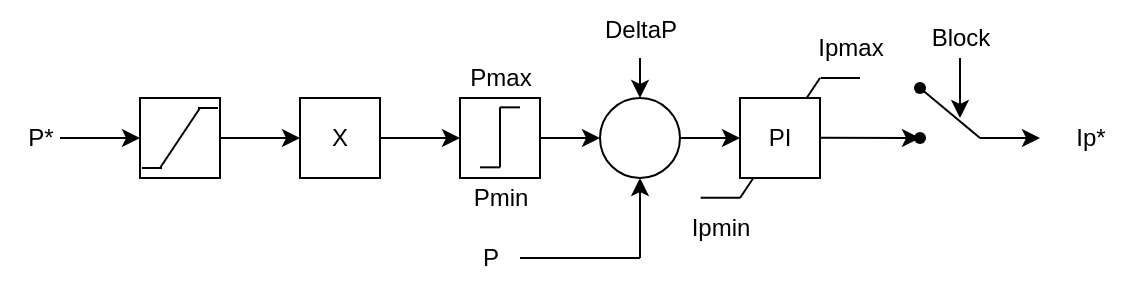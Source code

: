 <mxfile version="21.4.0" type="github">
  <diagram name="Page-1" id="1GrMfoRmzw9oueDwr1QM">
    <mxGraphModel dx="460" dy="263" grid="1" gridSize="10" guides="1" tooltips="1" connect="1" arrows="1" fold="1" page="1" pageScale="1" pageWidth="827" pageHeight="1169" math="0" shadow="0">
      <root>
        <mxCell id="0" />
        <mxCell id="1" parent="0" />
        <mxCell id="w1Y-Avty2o6jiPsMjraB-3" value="" style="verticalLabelPosition=bottom;verticalAlign=top;html=1;shape=mxgraph.basic.rect;fillColor2=none;strokeWidth=1;size=20;indent=25;" vertex="1" parent="1">
          <mxGeometry x="310" y="300" width="40" height="40" as="geometry" />
        </mxCell>
        <mxCell id="w1Y-Avty2o6jiPsMjraB-5" value="" style="endArrow=none;html=1;rounded=0;endSize=4;startSize=5;jumpSize=6;sourcePerimeterSpacing=0;entryX=0.25;entryY=1;entryDx=0;entryDy=0;entryPerimeter=0;" edge="1" parent="1">
          <mxGeometry width="50" height="50" relative="1" as="geometry">
            <mxPoint x="340" y="305" as="sourcePoint" />
            <mxPoint x="320" y="335" as="targetPoint" />
          </mxGeometry>
        </mxCell>
        <mxCell id="w1Y-Avty2o6jiPsMjraB-6" value="" style="endArrow=none;html=1;rounded=0;" edge="1" parent="1">
          <mxGeometry width="50" height="50" relative="1" as="geometry">
            <mxPoint x="339" y="305" as="sourcePoint" />
            <mxPoint x="349" y="305" as="targetPoint" />
          </mxGeometry>
        </mxCell>
        <mxCell id="w1Y-Avty2o6jiPsMjraB-8" value="" style="endArrow=none;html=1;rounded=0;" edge="1" parent="1">
          <mxGeometry width="50" height="50" relative="1" as="geometry">
            <mxPoint x="311" y="335" as="sourcePoint" />
            <mxPoint x="321" y="335" as="targetPoint" />
          </mxGeometry>
        </mxCell>
        <mxCell id="w1Y-Avty2o6jiPsMjraB-17" value="" style="endArrow=classic;html=1;rounded=0;" edge="1" parent="1">
          <mxGeometry width="50" height="50" relative="1" as="geometry">
            <mxPoint x="270" y="320" as="sourcePoint" />
            <mxPoint x="310" y="320" as="targetPoint" />
          </mxGeometry>
        </mxCell>
        <mxCell id="w1Y-Avty2o6jiPsMjraB-19" value="P*" style="text;html=1;align=center;verticalAlign=middle;resizable=0;points=[];autosize=1;strokeColor=none;fillColor=none;" vertex="1" parent="1">
          <mxGeometry x="240" y="305" width="40" height="30" as="geometry" />
        </mxCell>
        <mxCell id="w1Y-Avty2o6jiPsMjraB-20" value="X" style="whiteSpace=wrap;html=1;aspect=fixed;" vertex="1" parent="1">
          <mxGeometry x="390" y="300" width="40" height="40" as="geometry" />
        </mxCell>
        <mxCell id="w1Y-Avty2o6jiPsMjraB-21" value="" style="endArrow=classic;html=1;rounded=0;" edge="1" parent="1">
          <mxGeometry width="50" height="50" relative="1" as="geometry">
            <mxPoint x="350" y="320" as="sourcePoint" />
            <mxPoint x="390" y="320" as="targetPoint" />
          </mxGeometry>
        </mxCell>
        <mxCell id="w1Y-Avty2o6jiPsMjraB-22" value="" style="whiteSpace=wrap;html=1;aspect=fixed;" vertex="1" parent="1">
          <mxGeometry x="470" y="300" width="40" height="40" as="geometry" />
        </mxCell>
        <mxCell id="w1Y-Avty2o6jiPsMjraB-23" value="" style="endArrow=classic;html=1;rounded=0;entryX=0;entryY=0.5;entryDx=0;entryDy=0;exitX=1;exitY=0.5;exitDx=0;exitDy=0;" edge="1" parent="1" source="w1Y-Avty2o6jiPsMjraB-20" target="w1Y-Avty2o6jiPsMjraB-22">
          <mxGeometry width="50" height="50" relative="1" as="geometry">
            <mxPoint x="360" y="330" as="sourcePoint" />
            <mxPoint x="400" y="330" as="targetPoint" />
          </mxGeometry>
        </mxCell>
        <mxCell id="w1Y-Avty2o6jiPsMjraB-24" value="" style="endArrow=none;html=1;rounded=0;" edge="1" parent="1">
          <mxGeometry width="50" height="50" relative="1" as="geometry">
            <mxPoint x="500" y="304.67" as="sourcePoint" />
            <mxPoint x="490" y="304.67" as="targetPoint" />
          </mxGeometry>
        </mxCell>
        <mxCell id="w1Y-Avty2o6jiPsMjraB-25" value="" style="endArrow=none;html=1;rounded=0;" edge="1" parent="1">
          <mxGeometry width="50" height="50" relative="1" as="geometry">
            <mxPoint x="490" y="334.67" as="sourcePoint" />
            <mxPoint x="480" y="334.67" as="targetPoint" />
          </mxGeometry>
        </mxCell>
        <mxCell id="w1Y-Avty2o6jiPsMjraB-26" value="" style="endArrow=none;html=1;rounded=0;" edge="1" parent="1">
          <mxGeometry width="50" height="50" relative="1" as="geometry">
            <mxPoint x="490" y="304.67" as="sourcePoint" />
            <mxPoint x="490" y="334.67" as="targetPoint" />
          </mxGeometry>
        </mxCell>
        <mxCell id="w1Y-Avty2o6jiPsMjraB-27" value="Pmax" style="text;html=1;align=center;verticalAlign=middle;resizable=0;points=[];autosize=1;strokeColor=none;fillColor=none;" vertex="1" parent="1">
          <mxGeometry x="465" y="275" width="50" height="30" as="geometry" />
        </mxCell>
        <mxCell id="w1Y-Avty2o6jiPsMjraB-28" value="Pmin" style="text;html=1;align=center;verticalAlign=middle;resizable=0;points=[];autosize=1;strokeColor=none;fillColor=none;" vertex="1" parent="1">
          <mxGeometry x="465" y="335" width="50" height="30" as="geometry" />
        </mxCell>
        <mxCell id="w1Y-Avty2o6jiPsMjraB-29" value="" style="ellipse;whiteSpace=wrap;html=1;aspect=fixed;" vertex="1" parent="1">
          <mxGeometry x="540" y="300" width="40" height="40" as="geometry" />
        </mxCell>
        <mxCell id="w1Y-Avty2o6jiPsMjraB-30" value="" style="endArrow=classic;html=1;rounded=0;entryX=0;entryY=0.5;entryDx=0;entryDy=0;" edge="1" parent="1" target="w1Y-Avty2o6jiPsMjraB-29">
          <mxGeometry width="50" height="50" relative="1" as="geometry">
            <mxPoint x="510" y="320" as="sourcePoint" />
            <mxPoint x="480" y="330" as="targetPoint" />
          </mxGeometry>
        </mxCell>
        <mxCell id="w1Y-Avty2o6jiPsMjraB-31" value="" style="endArrow=classic;html=1;rounded=0;entryX=0.5;entryY=0;entryDx=0;entryDy=0;" edge="1" parent="1" target="w1Y-Avty2o6jiPsMjraB-29">
          <mxGeometry width="50" height="50" relative="1" as="geometry">
            <mxPoint x="560" y="280" as="sourcePoint" />
            <mxPoint x="550" y="330" as="targetPoint" />
          </mxGeometry>
        </mxCell>
        <mxCell id="w1Y-Avty2o6jiPsMjraB-32" value="" style="endArrow=classic;html=1;rounded=0;entryX=0.5;entryY=1;entryDx=0;entryDy=0;" edge="1" parent="1" target="w1Y-Avty2o6jiPsMjraB-29">
          <mxGeometry width="50" height="50" relative="1" as="geometry">
            <mxPoint x="560" y="380" as="sourcePoint" />
            <mxPoint x="570" y="310" as="targetPoint" />
          </mxGeometry>
        </mxCell>
        <mxCell id="w1Y-Avty2o6jiPsMjraB-33" value="" style="endArrow=classic;html=1;rounded=0;exitX=1;exitY=0.5;exitDx=0;exitDy=0;" edge="1" parent="1" source="w1Y-Avty2o6jiPsMjraB-29">
          <mxGeometry width="50" height="50" relative="1" as="geometry">
            <mxPoint x="570" y="390" as="sourcePoint" />
            <mxPoint x="610" y="320" as="targetPoint" />
          </mxGeometry>
        </mxCell>
        <mxCell id="w1Y-Avty2o6jiPsMjraB-35" value="" style="endArrow=none;html=1;rounded=0;endSize=4;startSize=5;jumpSize=6;sourcePerimeterSpacing=0;" edge="1" parent="1">
          <mxGeometry width="50" height="50" relative="1" as="geometry">
            <mxPoint x="650" y="290" as="sourcePoint" />
            <mxPoint x="610" y="350" as="targetPoint" />
          </mxGeometry>
        </mxCell>
        <mxCell id="w1Y-Avty2o6jiPsMjraB-36" value="" style="endArrow=none;html=1;rounded=0;" edge="1" parent="1">
          <mxGeometry width="50" height="50" relative="1" as="geometry">
            <mxPoint x="650.333" y="290" as="sourcePoint" />
            <mxPoint x="670" y="290" as="targetPoint" />
          </mxGeometry>
        </mxCell>
        <mxCell id="w1Y-Avty2o6jiPsMjraB-37" value="" style="endArrow=none;html=1;rounded=0;" edge="1" parent="1">
          <mxGeometry width="50" height="50" relative="1" as="geometry">
            <mxPoint x="590.333" y="349.83" as="sourcePoint" />
            <mxPoint x="610" y="349.83" as="targetPoint" />
          </mxGeometry>
        </mxCell>
        <mxCell id="w1Y-Avty2o6jiPsMjraB-34" value="PI" style="whiteSpace=wrap;html=1;aspect=fixed;" vertex="1" parent="1">
          <mxGeometry x="610" y="300" width="40" height="40" as="geometry" />
        </mxCell>
        <mxCell id="w1Y-Avty2o6jiPsMjraB-38" value="" style="endArrow=none;html=1;rounded=0;" edge="1" parent="1">
          <mxGeometry width="50" height="50" relative="1" as="geometry">
            <mxPoint x="500" y="380" as="sourcePoint" />
            <mxPoint x="560" y="380" as="targetPoint" />
          </mxGeometry>
        </mxCell>
        <mxCell id="w1Y-Avty2o6jiPsMjraB-39" value="P" style="text;html=1;align=center;verticalAlign=middle;resizable=0;points=[];autosize=1;strokeColor=none;fillColor=none;" vertex="1" parent="1">
          <mxGeometry x="470" y="365" width="30" height="30" as="geometry" />
        </mxCell>
        <mxCell id="w1Y-Avty2o6jiPsMjraB-40" value="DeltaP" style="text;html=1;align=center;verticalAlign=middle;resizable=0;points=[];autosize=1;strokeColor=none;fillColor=none;" vertex="1" parent="1">
          <mxGeometry x="530" y="251" width="60" height="30" as="geometry" />
        </mxCell>
        <mxCell id="w1Y-Avty2o6jiPsMjraB-41" value="Ipmin" style="text;html=1;align=center;verticalAlign=middle;resizable=0;points=[];autosize=1;strokeColor=none;fillColor=none;" vertex="1" parent="1">
          <mxGeometry x="575" y="350" width="50" height="30" as="geometry" />
        </mxCell>
        <mxCell id="w1Y-Avty2o6jiPsMjraB-42" value="Ipmax" style="text;html=1;align=center;verticalAlign=middle;resizable=0;points=[];autosize=1;strokeColor=none;fillColor=none;" vertex="1" parent="1">
          <mxGeometry x="635" y="260" width="60" height="30" as="geometry" />
        </mxCell>
        <mxCell id="w1Y-Avty2o6jiPsMjraB-43" value="" style="endArrow=classic;html=1;rounded=0;exitX=1;exitY=0.5;exitDx=0;exitDy=0;" edge="1" parent="1" target="w1Y-Avty2o6jiPsMjraB-45">
          <mxGeometry width="50" height="50" relative="1" as="geometry">
            <mxPoint x="650" y="319.83" as="sourcePoint" />
            <mxPoint x="680" y="319.83" as="targetPoint" />
          </mxGeometry>
        </mxCell>
        <mxCell id="w1Y-Avty2o6jiPsMjraB-45" value="" style="shape=waypoint;sketch=0;fillStyle=solid;size=6;pointerEvents=1;points=[];fillColor=none;resizable=0;rotatable=0;perimeter=centerPerimeter;snapToPoint=1;" vertex="1" parent="1">
          <mxGeometry x="690" y="310" width="20" height="20" as="geometry" />
        </mxCell>
        <mxCell id="w1Y-Avty2o6jiPsMjraB-46" value="" style="shape=waypoint;sketch=0;fillStyle=solid;size=6;pointerEvents=1;points=[];fillColor=none;resizable=0;rotatable=0;perimeter=centerPerimeter;snapToPoint=1;" vertex="1" parent="1">
          <mxGeometry x="690" y="285" width="20" height="20" as="geometry" />
        </mxCell>
        <mxCell id="w1Y-Avty2o6jiPsMjraB-47" value="" style="endArrow=none;html=1;rounded=0;" edge="1" parent="1" source="w1Y-Avty2o6jiPsMjraB-46">
          <mxGeometry width="50" height="50" relative="1" as="geometry">
            <mxPoint x="510" y="390" as="sourcePoint" />
            <mxPoint x="730" y="320" as="targetPoint" />
          </mxGeometry>
        </mxCell>
        <mxCell id="w1Y-Avty2o6jiPsMjraB-49" value="" style="endArrow=classic;html=1;rounded=0;" edge="1" parent="1">
          <mxGeometry width="50" height="50" relative="1" as="geometry">
            <mxPoint x="730" y="320" as="sourcePoint" />
            <mxPoint x="760" y="320" as="targetPoint" />
          </mxGeometry>
        </mxCell>
        <mxCell id="w1Y-Avty2o6jiPsMjraB-50" value="" style="endArrow=classic;html=1;rounded=0;" edge="1" parent="1">
          <mxGeometry width="50" height="50" relative="1" as="geometry">
            <mxPoint x="720" y="280" as="sourcePoint" />
            <mxPoint x="720" y="310" as="targetPoint" />
          </mxGeometry>
        </mxCell>
        <mxCell id="w1Y-Avty2o6jiPsMjraB-51" value="Block" style="text;html=1;align=center;verticalAlign=middle;resizable=0;points=[];autosize=1;strokeColor=none;fillColor=none;" vertex="1" parent="1">
          <mxGeometry x="695" y="255" width="50" height="30" as="geometry" />
        </mxCell>
        <mxCell id="w1Y-Avty2o6jiPsMjraB-52" value="Ip*" style="text;html=1;align=center;verticalAlign=middle;resizable=0;points=[];autosize=1;strokeColor=none;fillColor=none;" vertex="1" parent="1">
          <mxGeometry x="765" y="305" width="40" height="30" as="geometry" />
        </mxCell>
      </root>
    </mxGraphModel>
  </diagram>
</mxfile>
